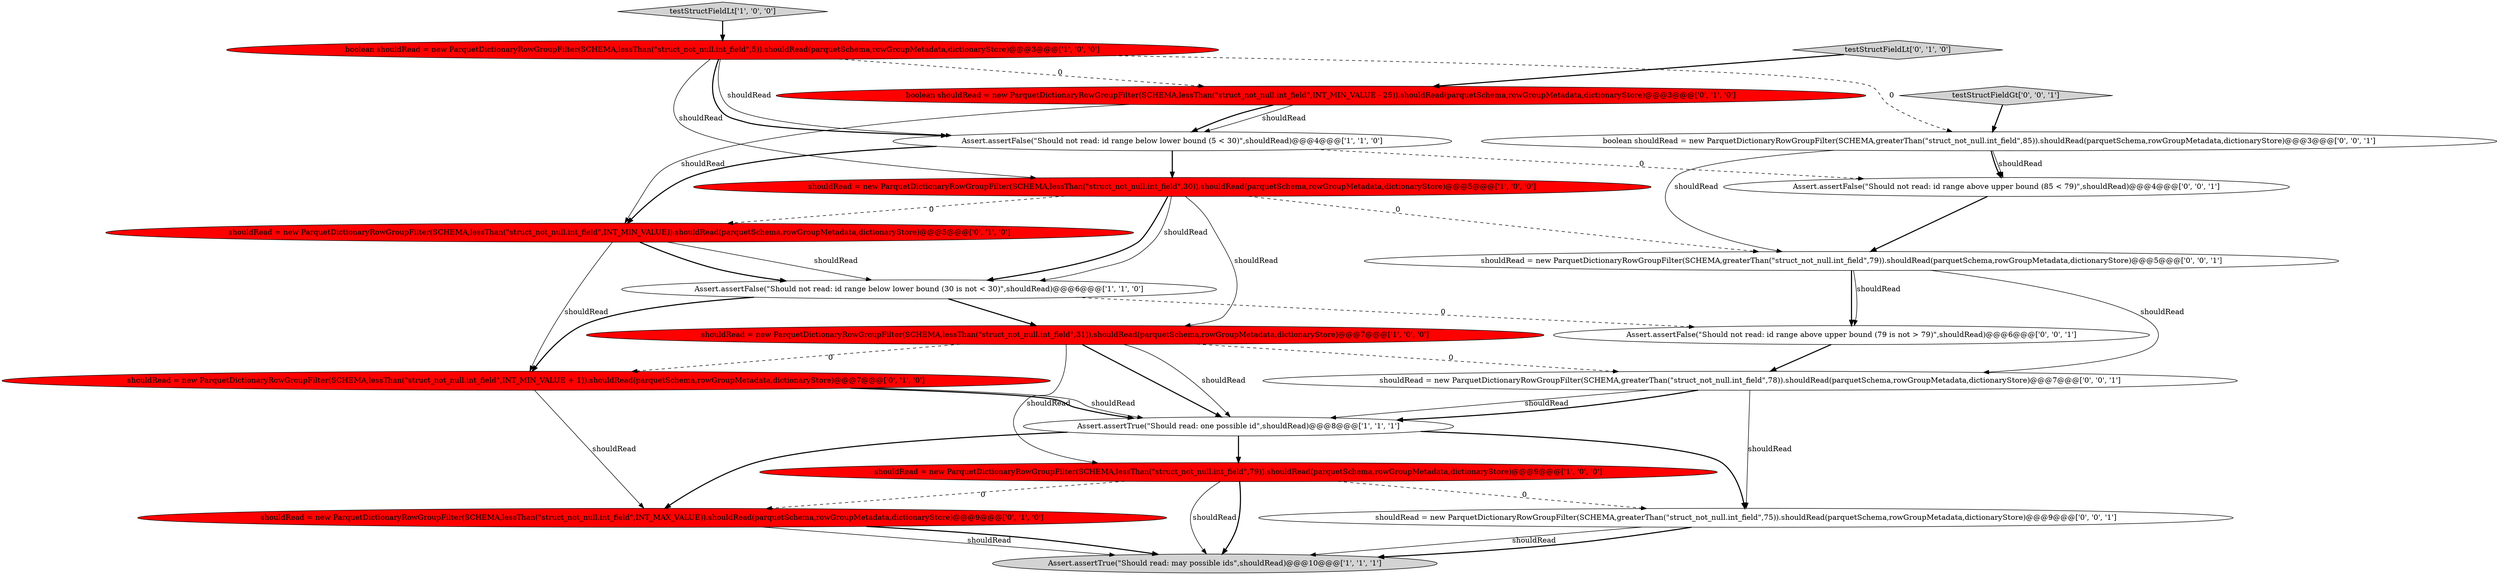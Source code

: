 digraph {
11 [style = filled, label = "testStructFieldLt['0', '1', '0']", fillcolor = lightgray, shape = diamond image = "AAA0AAABBB2BBB"];
16 [style = filled, label = "Assert.assertFalse(\"Should not read: id range above upper bound (85 < 79)\",shouldRead)@@@4@@@['0', '0', '1']", fillcolor = white, shape = ellipse image = "AAA0AAABBB3BBB"];
10 [style = filled, label = "boolean shouldRead = new ParquetDictionaryRowGroupFilter(SCHEMA,lessThan(\"struct_not_null.int_field\",INT_MIN_VALUE - 25)).shouldRead(parquetSchema,rowGroupMetadata,dictionaryStore)@@@3@@@['0', '1', '0']", fillcolor = red, shape = ellipse image = "AAA1AAABBB2BBB"];
6 [style = filled, label = "boolean shouldRead = new ParquetDictionaryRowGroupFilter(SCHEMA,lessThan(\"struct_not_null.int_field\",5)).shouldRead(parquetSchema,rowGroupMetadata,dictionaryStore)@@@3@@@['1', '0', '0']", fillcolor = red, shape = ellipse image = "AAA1AAABBB1BBB"];
20 [style = filled, label = "shouldRead = new ParquetDictionaryRowGroupFilter(SCHEMA,greaterThan(\"struct_not_null.int_field\",78)).shouldRead(parquetSchema,rowGroupMetadata,dictionaryStore)@@@7@@@['0', '0', '1']", fillcolor = white, shape = ellipse image = "AAA0AAABBB3BBB"];
1 [style = filled, label = "testStructFieldLt['1', '0', '0']", fillcolor = lightgray, shape = diamond image = "AAA0AAABBB1BBB"];
13 [style = filled, label = "shouldRead = new ParquetDictionaryRowGroupFilter(SCHEMA,lessThan(\"struct_not_null.int_field\",INT_MIN_VALUE + 1)).shouldRead(parquetSchema,rowGroupMetadata,dictionaryStore)@@@7@@@['0', '1', '0']", fillcolor = red, shape = ellipse image = "AAA1AAABBB2BBB"];
18 [style = filled, label = "testStructFieldGt['0', '0', '1']", fillcolor = lightgray, shape = diamond image = "AAA0AAABBB3BBB"];
2 [style = filled, label = "Assert.assertFalse(\"Should not read: id range below lower bound (5 < 30)\",shouldRead)@@@4@@@['1', '1', '0']", fillcolor = white, shape = ellipse image = "AAA0AAABBB1BBB"];
9 [style = filled, label = "shouldRead = new ParquetDictionaryRowGroupFilter(SCHEMA,lessThan(\"struct_not_null.int_field\",INT_MAX_VALUE)).shouldRead(parquetSchema,rowGroupMetadata,dictionaryStore)@@@9@@@['0', '1', '0']", fillcolor = red, shape = ellipse image = "AAA1AAABBB2BBB"];
8 [style = filled, label = "Assert.assertTrue(\"Should read: may possible ids\",shouldRead)@@@10@@@['1', '1', '1']", fillcolor = lightgray, shape = ellipse image = "AAA0AAABBB1BBB"];
19 [style = filled, label = "shouldRead = new ParquetDictionaryRowGroupFilter(SCHEMA,greaterThan(\"struct_not_null.int_field\",79)).shouldRead(parquetSchema,rowGroupMetadata,dictionaryStore)@@@5@@@['0', '0', '1']", fillcolor = white, shape = ellipse image = "AAA0AAABBB3BBB"];
15 [style = filled, label = "boolean shouldRead = new ParquetDictionaryRowGroupFilter(SCHEMA,greaterThan(\"struct_not_null.int_field\",85)).shouldRead(parquetSchema,rowGroupMetadata,dictionaryStore)@@@3@@@['0', '0', '1']", fillcolor = white, shape = ellipse image = "AAA0AAABBB3BBB"];
14 [style = filled, label = "shouldRead = new ParquetDictionaryRowGroupFilter(SCHEMA,greaterThan(\"struct_not_null.int_field\",75)).shouldRead(parquetSchema,rowGroupMetadata,dictionaryStore)@@@9@@@['0', '0', '1']", fillcolor = white, shape = ellipse image = "AAA0AAABBB3BBB"];
5 [style = filled, label = "Assert.assertTrue(\"Should read: one possible id\",shouldRead)@@@8@@@['1', '1', '1']", fillcolor = white, shape = ellipse image = "AAA0AAABBB1BBB"];
12 [style = filled, label = "shouldRead = new ParquetDictionaryRowGroupFilter(SCHEMA,lessThan(\"struct_not_null.int_field\",INT_MIN_VALUE)).shouldRead(parquetSchema,rowGroupMetadata,dictionaryStore)@@@5@@@['0', '1', '0']", fillcolor = red, shape = ellipse image = "AAA1AAABBB2BBB"];
0 [style = filled, label = "shouldRead = new ParquetDictionaryRowGroupFilter(SCHEMA,lessThan(\"struct_not_null.int_field\",30)).shouldRead(parquetSchema,rowGroupMetadata,dictionaryStore)@@@5@@@['1', '0', '0']", fillcolor = red, shape = ellipse image = "AAA1AAABBB1BBB"];
17 [style = filled, label = "Assert.assertFalse(\"Should not read: id range above upper bound (79 is not > 79)\",shouldRead)@@@6@@@['0', '0', '1']", fillcolor = white, shape = ellipse image = "AAA0AAABBB3BBB"];
3 [style = filled, label = "shouldRead = new ParquetDictionaryRowGroupFilter(SCHEMA,lessThan(\"struct_not_null.int_field\",31)).shouldRead(parquetSchema,rowGroupMetadata,dictionaryStore)@@@7@@@['1', '0', '0']", fillcolor = red, shape = ellipse image = "AAA1AAABBB1BBB"];
4 [style = filled, label = "shouldRead = new ParquetDictionaryRowGroupFilter(SCHEMA,lessThan(\"struct_not_null.int_field\",79)).shouldRead(parquetSchema,rowGroupMetadata,dictionaryStore)@@@9@@@['1', '0', '0']", fillcolor = red, shape = ellipse image = "AAA1AAABBB1BBB"];
7 [style = filled, label = "Assert.assertFalse(\"Should not read: id range below lower bound (30 is not < 30)\",shouldRead)@@@6@@@['1', '1', '0']", fillcolor = white, shape = ellipse image = "AAA0AAABBB1BBB"];
7->13 [style = bold, label=""];
0->3 [style = solid, label="shouldRead"];
6->2 [style = solid, label="shouldRead"];
3->5 [style = solid, label="shouldRead"];
5->9 [style = bold, label=""];
7->17 [style = dashed, label="0"];
20->5 [style = solid, label="shouldRead"];
0->19 [style = dashed, label="0"];
4->8 [style = solid, label="shouldRead"];
18->15 [style = bold, label=""];
3->4 [style = solid, label="shouldRead"];
9->8 [style = solid, label="shouldRead"];
19->17 [style = bold, label=""];
5->14 [style = bold, label=""];
6->0 [style = solid, label="shouldRead"];
10->12 [style = solid, label="shouldRead"];
16->19 [style = bold, label=""];
9->8 [style = bold, label=""];
15->16 [style = bold, label=""];
0->12 [style = dashed, label="0"];
3->13 [style = dashed, label="0"];
12->7 [style = solid, label="shouldRead"];
12->7 [style = bold, label=""];
7->3 [style = bold, label=""];
2->12 [style = bold, label=""];
20->5 [style = bold, label=""];
0->7 [style = bold, label=""];
10->2 [style = solid, label="shouldRead"];
6->2 [style = bold, label=""];
6->10 [style = dashed, label="0"];
19->20 [style = solid, label="shouldRead"];
4->9 [style = dashed, label="0"];
3->5 [style = bold, label=""];
2->0 [style = bold, label=""];
1->6 [style = bold, label=""];
19->17 [style = solid, label="shouldRead"];
20->14 [style = solid, label="shouldRead"];
6->15 [style = dashed, label="0"];
13->9 [style = solid, label="shouldRead"];
11->10 [style = bold, label=""];
2->16 [style = dashed, label="0"];
5->4 [style = bold, label=""];
3->20 [style = dashed, label="0"];
12->13 [style = solid, label="shouldRead"];
14->8 [style = solid, label="shouldRead"];
13->5 [style = bold, label=""];
4->8 [style = bold, label=""];
15->16 [style = solid, label="shouldRead"];
10->2 [style = bold, label=""];
14->8 [style = bold, label=""];
4->14 [style = dashed, label="0"];
13->5 [style = solid, label="shouldRead"];
15->19 [style = solid, label="shouldRead"];
17->20 [style = bold, label=""];
0->7 [style = solid, label="shouldRead"];
}
